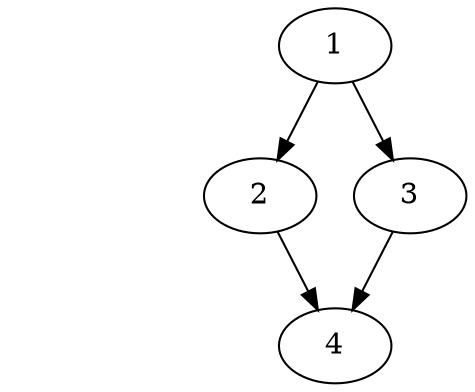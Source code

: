 digraph G1 {
	0 [period=500, priority=50, deadline=1000, map=0]
	0 [label="tdg_id=0", style=invis]
	0 [label="maxI=0", style=invis]
	0 [label="maxT=14", style=invis]	
	1 [MIET="10.381", MEET="10.381", MAET="10.75", MEM="1", UNIT="MB"]
	2 [MIET="10.98", MEET="10.0", MAET="10.92", MEM="1", UNIT="MB"]
	3 [MIET="10.85", MEET="10.53", MAET="10.66", MEM="1", UNIT="MB"]
    4 [MIET="10.85", MEET="10.53", MAET="10.66", MEM="1", UNIT="MB"]
	1 -> 2
    1 -> 3
	2 -> 4
    3 -> 4
}
